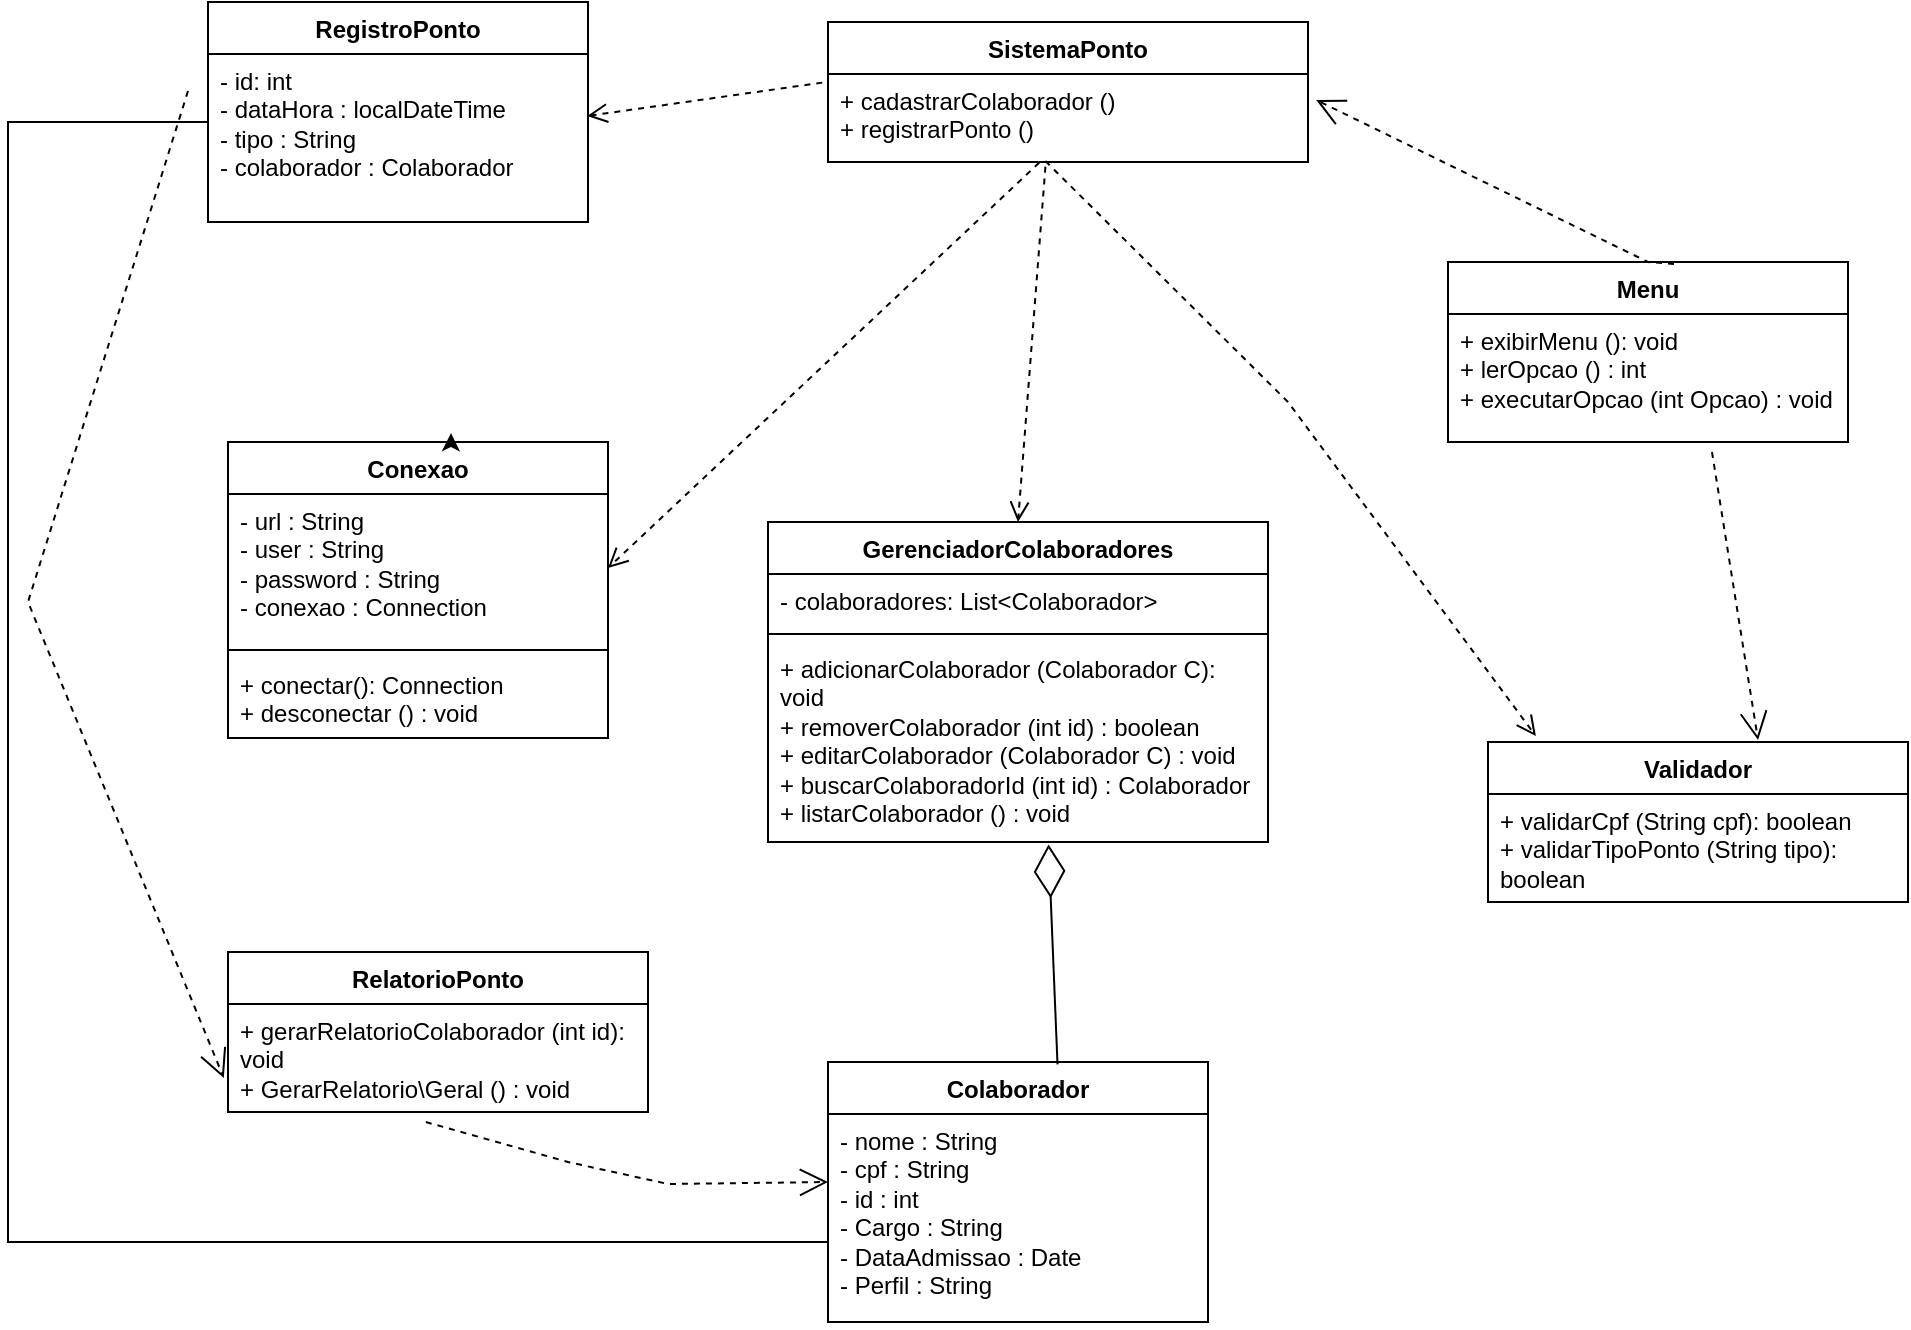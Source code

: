 <mxfile version="26.2.14">
  <diagram id="C5RBs43oDa-KdzZeNtuy" name="Page-1">
    <mxGraphModel dx="2066" dy="777" grid="1" gridSize="10" guides="1" tooltips="1" connect="1" arrows="1" fold="1" page="1" pageScale="1" pageWidth="827" pageHeight="1169" math="0" shadow="0">
      <root>
        <mxCell id="WIyWlLk6GJQsqaUBKTNV-0" />
        <mxCell id="WIyWlLk6GJQsqaUBKTNV-1" parent="WIyWlLk6GJQsqaUBKTNV-0" />
        <mxCell id="B1A5lcR5f1wwEApOaVD2-29" value="Colaborador" style="swimlane;fontStyle=1;align=center;verticalAlign=top;childLayout=stackLayout;horizontal=1;startSize=26;horizontalStack=0;resizeParent=1;resizeParentMax=0;resizeLast=0;collapsible=1;marginBottom=0;whiteSpace=wrap;html=1;" parent="WIyWlLk6GJQsqaUBKTNV-1" vertex="1">
          <mxGeometry x="840" y="560" width="190" height="130" as="geometry" />
        </mxCell>
        <mxCell id="B1A5lcR5f1wwEApOaVD2-30" value="- nome : String&lt;div&gt;- cpf : String&lt;/div&gt;&lt;div&gt;- id : int&lt;/div&gt;&lt;div&gt;- Cargo : String&lt;/div&gt;&lt;div&gt;- DataAdmissao : Date&lt;/div&gt;&lt;div&gt;- Perfil : String&lt;/div&gt;" style="text;strokeColor=none;fillColor=none;align=left;verticalAlign=top;spacingLeft=4;spacingRight=4;overflow=hidden;rotatable=0;points=[[0,0.5],[1,0.5]];portConstraint=eastwest;whiteSpace=wrap;html=1;" parent="B1A5lcR5f1wwEApOaVD2-29" vertex="1">
          <mxGeometry y="26" width="190" height="104" as="geometry" />
        </mxCell>
        <mxCell id="B1A5lcR5f1wwEApOaVD2-38" value="RegistroPonto" style="swimlane;fontStyle=1;align=center;verticalAlign=top;childLayout=stackLayout;horizontal=1;startSize=26;horizontalStack=0;resizeParent=1;resizeParentMax=0;resizeLast=0;collapsible=1;marginBottom=0;whiteSpace=wrap;html=1;" parent="WIyWlLk6GJQsqaUBKTNV-1" vertex="1">
          <mxGeometry x="530" y="30" width="190" height="110" as="geometry" />
        </mxCell>
        <mxCell id="B1A5lcR5f1wwEApOaVD2-39" value="- id: int&lt;div&gt;- dataHora : localDateTime&lt;/div&gt;&lt;div&gt;- tipo : String&lt;/div&gt;&lt;div&gt;- colaborador : Colaborador&lt;/div&gt;" style="text;strokeColor=none;fillColor=none;align=left;verticalAlign=top;spacingLeft=4;spacingRight=4;overflow=hidden;rotatable=0;points=[[0,0.5],[1,0.5]];portConstraint=eastwest;whiteSpace=wrap;html=1;" parent="B1A5lcR5f1wwEApOaVD2-38" vertex="1">
          <mxGeometry y="26" width="190" height="84" as="geometry" />
        </mxCell>
        <mxCell id="B1A5lcR5f1wwEApOaVD2-42" value="SistemaPonto" style="swimlane;fontStyle=1;align=center;verticalAlign=top;childLayout=stackLayout;horizontal=1;startSize=26;horizontalStack=0;resizeParent=1;resizeParentMax=0;resizeLast=0;collapsible=1;marginBottom=0;whiteSpace=wrap;html=1;" parent="WIyWlLk6GJQsqaUBKTNV-1" vertex="1">
          <mxGeometry x="840" y="40" width="240" height="70" as="geometry" />
        </mxCell>
        <mxCell id="B1A5lcR5f1wwEApOaVD2-45" value="+ cadastrarColaborador ()&lt;div&gt;+ registrarPonto ()&lt;/div&gt;&lt;div&gt;&lt;div&gt;&lt;br&gt;&lt;/div&gt;&lt;/div&gt;" style="text;strokeColor=none;fillColor=none;align=left;verticalAlign=top;spacingLeft=4;spacingRight=4;overflow=hidden;rotatable=0;points=[[0,0.5],[1,0.5]];portConstraint=eastwest;whiteSpace=wrap;html=1;" parent="B1A5lcR5f1wwEApOaVD2-42" vertex="1">
          <mxGeometry y="26" width="240" height="44" as="geometry" />
        </mxCell>
        <mxCell id="B1A5lcR5f1wwEApOaVD2-46" value="Conexao" style="swimlane;fontStyle=1;align=center;verticalAlign=top;childLayout=stackLayout;horizontal=1;startSize=26;horizontalStack=0;resizeParent=1;resizeParentMax=0;resizeLast=0;collapsible=1;marginBottom=0;whiteSpace=wrap;html=1;" parent="WIyWlLk6GJQsqaUBKTNV-1" vertex="1">
          <mxGeometry x="540" y="250" width="190" height="148" as="geometry" />
        </mxCell>
        <mxCell id="B1A5lcR5f1wwEApOaVD2-47" value="- url : String&amp;nbsp;&lt;div&gt;- user : String&lt;/div&gt;&lt;div&gt;- password : String&lt;/div&gt;&lt;div&gt;- conexao : Connection&lt;/div&gt;" style="text;strokeColor=none;fillColor=none;align=left;verticalAlign=top;spacingLeft=4;spacingRight=4;overflow=hidden;rotatable=0;points=[[0,0.5],[1,0.5]];portConstraint=eastwest;whiteSpace=wrap;html=1;" parent="B1A5lcR5f1wwEApOaVD2-46" vertex="1">
          <mxGeometry y="26" width="190" height="74" as="geometry" />
        </mxCell>
        <mxCell id="B1A5lcR5f1wwEApOaVD2-77" value="" style="line;strokeWidth=1;fillColor=none;align=left;verticalAlign=middle;spacingTop=-1;spacingLeft=3;spacingRight=3;rotatable=0;labelPosition=right;points=[];portConstraint=eastwest;strokeColor=inherit;" parent="B1A5lcR5f1wwEApOaVD2-46" vertex="1">
          <mxGeometry y="100" width="190" height="8" as="geometry" />
        </mxCell>
        <mxCell id="B1A5lcR5f1wwEApOaVD2-48" value="" style="line;strokeWidth=1;fillColor=none;align=left;verticalAlign=middle;spacingTop=-1;spacingLeft=3;spacingRight=3;rotatable=0;labelPosition=right;points=[];portConstraint=eastwest;strokeColor=inherit;" parent="B1A5lcR5f1wwEApOaVD2-46" vertex="1">
          <mxGeometry y="108" width="190" as="geometry" />
        </mxCell>
        <mxCell id="B1A5lcR5f1wwEApOaVD2-49" value="+ conectar(): Connection&lt;div&gt;+ desconectar () : void&lt;/div&gt;" style="text;strokeColor=none;fillColor=none;align=left;verticalAlign=top;spacingLeft=4;spacingRight=4;overflow=hidden;rotatable=0;points=[[0,0.5],[1,0.5]];portConstraint=eastwest;whiteSpace=wrap;html=1;" parent="B1A5lcR5f1wwEApOaVD2-46" vertex="1">
          <mxGeometry y="108" width="190" height="40" as="geometry" />
        </mxCell>
        <mxCell id="B1A5lcR5f1wwEApOaVD2-50" value="RelatorioPonto" style="swimlane;fontStyle=1;align=center;verticalAlign=top;childLayout=stackLayout;horizontal=1;startSize=26;horizontalStack=0;resizeParent=1;resizeParentMax=0;resizeLast=0;collapsible=1;marginBottom=0;whiteSpace=wrap;html=1;" parent="WIyWlLk6GJQsqaUBKTNV-1" vertex="1">
          <mxGeometry x="540" y="505" width="210" height="80" as="geometry" />
        </mxCell>
        <mxCell id="B1A5lcR5f1wwEApOaVD2-53" value="+ gerarRelatorioColaborador (int id): void&lt;div&gt;+ GerarRelatorio\Geral () : void&lt;/div&gt;" style="text;strokeColor=none;fillColor=none;align=left;verticalAlign=top;spacingLeft=4;spacingRight=4;overflow=hidden;rotatable=0;points=[[0,0.5],[1,0.5]];portConstraint=eastwest;whiteSpace=wrap;html=1;" parent="B1A5lcR5f1wwEApOaVD2-50" vertex="1">
          <mxGeometry y="26" width="210" height="54" as="geometry" />
        </mxCell>
        <mxCell id="B1A5lcR5f1wwEApOaVD2-54" value="Menu" style="swimlane;fontStyle=1;align=center;verticalAlign=top;childLayout=stackLayout;horizontal=1;startSize=26;horizontalStack=0;resizeParent=1;resizeParentMax=0;resizeLast=0;collapsible=1;marginBottom=0;whiteSpace=wrap;html=1;" parent="WIyWlLk6GJQsqaUBKTNV-1" vertex="1">
          <mxGeometry x="1150" y="160" width="200" height="90" as="geometry" />
        </mxCell>
        <mxCell id="B1A5lcR5f1wwEApOaVD2-57" value="+ exibirMenu (): void&lt;div&gt;+ lerOpcao () : int&lt;/div&gt;&lt;div&gt;+ executarOpcao (int Opcao) : void&lt;/div&gt;&lt;div&gt;&lt;br&gt;&lt;div&gt;&lt;br&gt;&lt;/div&gt;&lt;/div&gt;" style="text;strokeColor=none;fillColor=none;align=left;verticalAlign=top;spacingLeft=4;spacingRight=4;overflow=hidden;rotatable=0;points=[[0,0.5],[1,0.5]];portConstraint=eastwest;whiteSpace=wrap;html=1;" parent="B1A5lcR5f1wwEApOaVD2-54" vertex="1">
          <mxGeometry y="26" width="200" height="64" as="geometry" />
        </mxCell>
        <mxCell id="B1A5lcR5f1wwEApOaVD2-58" value="Validador" style="swimlane;fontStyle=1;align=center;verticalAlign=top;childLayout=stackLayout;horizontal=1;startSize=26;horizontalStack=0;resizeParent=1;resizeParentMax=0;resizeLast=0;collapsible=1;marginBottom=0;whiteSpace=wrap;html=1;" parent="WIyWlLk6GJQsqaUBKTNV-1" vertex="1">
          <mxGeometry x="1170" y="400" width="210" height="80" as="geometry" />
        </mxCell>
        <mxCell id="B1A5lcR5f1wwEApOaVD2-61" value="+ validarCpf (String cpf): boolean&lt;div&gt;+ validarTipoPonto (String tipo): boolean&lt;/div&gt;&lt;div&gt;&lt;div&gt;&lt;br&gt;&lt;/div&gt;&lt;/div&gt;" style="text;strokeColor=none;fillColor=none;align=left;verticalAlign=top;spacingLeft=4;spacingRight=4;overflow=hidden;rotatable=0;points=[[0,0.5],[1,0.5]];portConstraint=eastwest;whiteSpace=wrap;html=1;" parent="B1A5lcR5f1wwEApOaVD2-58" vertex="1">
          <mxGeometry y="26" width="210" height="54" as="geometry" />
        </mxCell>
        <mxCell id="B1A5lcR5f1wwEApOaVD2-63" value="GerenciadorColaboradores" style="swimlane;fontStyle=1;align=center;verticalAlign=top;childLayout=stackLayout;horizontal=1;startSize=26;horizontalStack=0;resizeParent=1;resizeParentMax=0;resizeLast=0;collapsible=1;marginBottom=0;whiteSpace=wrap;html=1;" parent="WIyWlLk6GJQsqaUBKTNV-1" vertex="1">
          <mxGeometry x="810" y="290" width="250" height="160" as="geometry">
            <mxRectangle x="304" y="320" width="210" height="30" as="alternateBounds" />
          </mxGeometry>
        </mxCell>
        <mxCell id="B1A5lcR5f1wwEApOaVD2-64" value="- colaboradores: List&amp;lt;Colaborador&amp;gt;" style="text;strokeColor=none;fillColor=none;align=left;verticalAlign=top;spacingLeft=4;spacingRight=4;overflow=hidden;rotatable=0;points=[[0,0.5],[1,0.5]];portConstraint=eastwest;whiteSpace=wrap;html=1;" parent="B1A5lcR5f1wwEApOaVD2-63" vertex="1">
          <mxGeometry y="26" width="250" height="26" as="geometry" />
        </mxCell>
        <mxCell id="B1A5lcR5f1wwEApOaVD2-65" value="" style="line;strokeWidth=1;fillColor=none;align=left;verticalAlign=middle;spacingTop=-1;spacingLeft=3;spacingRight=3;rotatable=0;labelPosition=right;points=[];portConstraint=eastwest;strokeColor=inherit;" parent="B1A5lcR5f1wwEApOaVD2-63" vertex="1">
          <mxGeometry y="52" width="250" height="8" as="geometry" />
        </mxCell>
        <mxCell id="B1A5lcR5f1wwEApOaVD2-66" value="+ adicionarColaborador (Colaborador C): void&lt;div&gt;+ removerColaborador (int id) : boolean&lt;/div&gt;&lt;div&gt;+ editarColaborador (Colaborador C) : void&lt;/div&gt;&lt;div&gt;+ buscarColaboradorId (int id) : Colaborador&lt;/div&gt;&lt;div&gt;+ listarColaborador () : void&lt;/div&gt;&lt;div&gt;&lt;br&gt;&lt;/div&gt;" style="text;strokeColor=none;fillColor=none;align=left;verticalAlign=top;spacingLeft=4;spacingRight=4;overflow=hidden;rotatable=0;points=[[0,0.5],[1,0.5]];portConstraint=eastwest;whiteSpace=wrap;html=1;" parent="B1A5lcR5f1wwEApOaVD2-63" vertex="1">
          <mxGeometry y="60" width="250" height="100" as="geometry" />
        </mxCell>
        <mxCell id="B1A5lcR5f1wwEApOaVD2-76" style="edgeStyle=orthogonalEdgeStyle;rounded=0;orthogonalLoop=1;jettySize=auto;html=1;exitX=0.5;exitY=0;exitDx=0;exitDy=0;entryX=0.587;entryY=-0.03;entryDx=0;entryDy=0;entryPerimeter=0;" parent="WIyWlLk6GJQsqaUBKTNV-1" source="B1A5lcR5f1wwEApOaVD2-46" target="B1A5lcR5f1wwEApOaVD2-46" edge="1">
          <mxGeometry relative="1" as="geometry" />
        </mxCell>
        <mxCell id="Q2fX2N2RGr_Hfk9N_Jqp-1" value="" style="html=1;verticalAlign=bottom;endArrow=open;dashed=1;endSize=8;curved=0;rounded=0;entryX=0.5;entryY=0;entryDx=0;entryDy=0;exitX=0.453;exitY=1.052;exitDx=0;exitDy=0;exitPerimeter=0;" edge="1" parent="WIyWlLk6GJQsqaUBKTNV-1" source="B1A5lcR5f1wwEApOaVD2-45" target="B1A5lcR5f1wwEApOaVD2-63">
          <mxGeometry x="0.305" y="-36" relative="1" as="geometry">
            <mxPoint x="770" y="230" as="sourcePoint" />
            <mxPoint x="690" y="230" as="targetPoint" />
            <Array as="points" />
            <mxPoint as="offset" />
          </mxGeometry>
        </mxCell>
        <mxCell id="Q2fX2N2RGr_Hfk9N_Jqp-2" value="" style="html=1;verticalAlign=bottom;endArrow=open;dashed=1;endSize=8;curved=0;rounded=0;entryX=0.998;entryY=0.369;entryDx=0;entryDy=0;entryPerimeter=0;exitX=-0.012;exitY=0.098;exitDx=0;exitDy=0;exitPerimeter=0;" edge="1" parent="WIyWlLk6GJQsqaUBKTNV-1" source="B1A5lcR5f1wwEApOaVD2-45" target="B1A5lcR5f1wwEApOaVD2-39">
          <mxGeometry relative="1" as="geometry">
            <mxPoint x="580" y="84.58" as="sourcePoint" />
            <mxPoint x="500" y="84.58" as="targetPoint" />
          </mxGeometry>
        </mxCell>
        <mxCell id="Q2fX2N2RGr_Hfk9N_Jqp-3" value="" style="html=1;verticalAlign=bottom;endArrow=open;dashed=1;endSize=8;curved=0;rounded=0;exitX=0.44;exitY=1.008;exitDx=0;exitDy=0;exitPerimeter=0;entryX=1;entryY=0.5;entryDx=0;entryDy=0;" edge="1" parent="WIyWlLk6GJQsqaUBKTNV-1" source="B1A5lcR5f1wwEApOaVD2-45" target="B1A5lcR5f1wwEApOaVD2-47">
          <mxGeometry relative="1" as="geometry">
            <mxPoint x="580" y="270" as="sourcePoint" />
            <mxPoint x="500" y="270" as="targetPoint" />
          </mxGeometry>
        </mxCell>
        <mxCell id="Q2fX2N2RGr_Hfk9N_Jqp-4" value="" style="html=1;verticalAlign=bottom;endArrow=open;dashed=1;endSize=8;curved=0;rounded=0;exitX=0.453;exitY=0.989;exitDx=0;exitDy=0;exitPerimeter=0;entryX=0.114;entryY=-0.037;entryDx=0;entryDy=0;entryPerimeter=0;" edge="1" parent="WIyWlLk6GJQsqaUBKTNV-1" source="B1A5lcR5f1wwEApOaVD2-45" target="B1A5lcR5f1wwEApOaVD2-58">
          <mxGeometry relative="1" as="geometry">
            <mxPoint x="520" y="440" as="sourcePoint" />
            <mxPoint x="740" y="380" as="targetPoint" />
            <Array as="points">
              <mxPoint x="1070" y="230" />
            </Array>
          </mxGeometry>
        </mxCell>
        <mxCell id="Q2fX2N2RGr_Hfk9N_Jqp-12" value="" style="endArrow=diamondThin;endFill=0;endSize=24;html=1;rounded=0;exitX=0.604;exitY=0.009;exitDx=0;exitDy=0;exitPerimeter=0;entryX=0.561;entryY=1.012;entryDx=0;entryDy=0;entryPerimeter=0;" edge="1" parent="WIyWlLk6GJQsqaUBKTNV-1" source="B1A5lcR5f1wwEApOaVD2-29" target="B1A5lcR5f1wwEApOaVD2-66">
          <mxGeometry width="160" relative="1" as="geometry">
            <mxPoint x="600" y="570" as="sourcePoint" />
            <mxPoint x="760" y="570" as="targetPoint" />
          </mxGeometry>
        </mxCell>
        <mxCell id="Q2fX2N2RGr_Hfk9N_Jqp-13" value="" style="endArrow=none;html=1;edgeStyle=orthogonalEdgeStyle;rounded=0;exitX=0;exitY=0.423;exitDx=0;exitDy=0;exitPerimeter=0;" edge="1" parent="WIyWlLk6GJQsqaUBKTNV-1" source="B1A5lcR5f1wwEApOaVD2-30">
          <mxGeometry relative="1" as="geometry">
            <mxPoint x="380" y="90" as="sourcePoint" />
            <mxPoint x="530" y="90.0" as="targetPoint" />
            <Array as="points">
              <mxPoint x="840" y="650" />
              <mxPoint x="430" y="650" />
              <mxPoint x="430" y="90" />
            </Array>
          </mxGeometry>
        </mxCell>
        <mxCell id="Q2fX2N2RGr_Hfk9N_Jqp-19" value="" style="endArrow=open;endSize=12;dashed=1;html=1;rounded=0;exitX=0.471;exitY=1.093;exitDx=0;exitDy=0;exitPerimeter=0;" edge="1" parent="WIyWlLk6GJQsqaUBKTNV-1" source="B1A5lcR5f1wwEApOaVD2-53">
          <mxGeometry x="-0.122" y="-61" width="160" relative="1" as="geometry">
            <mxPoint x="640" y="620" as="sourcePoint" />
            <mxPoint x="840" y="620" as="targetPoint" />
            <Array as="points">
              <mxPoint x="710" y="610" />
              <mxPoint x="760" y="621" />
            </Array>
            <mxPoint as="offset" />
          </mxGeometry>
        </mxCell>
        <mxCell id="Q2fX2N2RGr_Hfk9N_Jqp-20" value="" style="endArrow=open;endSize=12;dashed=1;html=1;rounded=0;entryX=-0.01;entryY=0.685;entryDx=0;entryDy=0;entryPerimeter=0;" edge="1" parent="WIyWlLk6GJQsqaUBKTNV-1" target="B1A5lcR5f1wwEApOaVD2-53">
          <mxGeometry x="0.077" y="-119" width="160" relative="1" as="geometry">
            <mxPoint x="520" y="74.5" as="sourcePoint" />
            <mxPoint x="500" y="540" as="targetPoint" />
            <Array as="points">
              <mxPoint x="440" y="330" />
            </Array>
            <mxPoint as="offset" />
          </mxGeometry>
        </mxCell>
        <mxCell id="Q2fX2N2RGr_Hfk9N_Jqp-21" value="" style="endArrow=open;endSize=12;dashed=1;html=1;rounded=0;entryX=1.017;entryY=0.295;entryDx=0;entryDy=0;entryPerimeter=0;exitX=0.565;exitY=0.011;exitDx=0;exitDy=0;exitPerimeter=0;" edge="1" parent="WIyWlLk6GJQsqaUBKTNV-1" source="B1A5lcR5f1wwEApOaVD2-54" target="B1A5lcR5f1wwEApOaVD2-45">
          <mxGeometry width="160" relative="1" as="geometry">
            <mxPoint x="1220" y="80" as="sourcePoint" />
            <mxPoint x="1321" y="74.5" as="targetPoint" />
            <Array as="points">
              <mxPoint x="1250" y="160" />
            </Array>
          </mxGeometry>
        </mxCell>
        <mxCell id="Q2fX2N2RGr_Hfk9N_Jqp-25" value="" style="endArrow=open;endSize=12;dashed=1;html=1;rounded=0;entryX=0.643;entryY=-0.012;entryDx=0;entryDy=0;entryPerimeter=0;exitX=0.66;exitY=1.078;exitDx=0;exitDy=0;exitPerimeter=0;" edge="1" parent="WIyWlLk6GJQsqaUBKTNV-1" source="B1A5lcR5f1wwEApOaVD2-57" target="B1A5lcR5f1wwEApOaVD2-58">
          <mxGeometry width="160" relative="1" as="geometry">
            <mxPoint x="1300" y="340" as="sourcePoint" />
            <mxPoint x="1460" y="340" as="targetPoint" />
          </mxGeometry>
        </mxCell>
      </root>
    </mxGraphModel>
  </diagram>
</mxfile>
